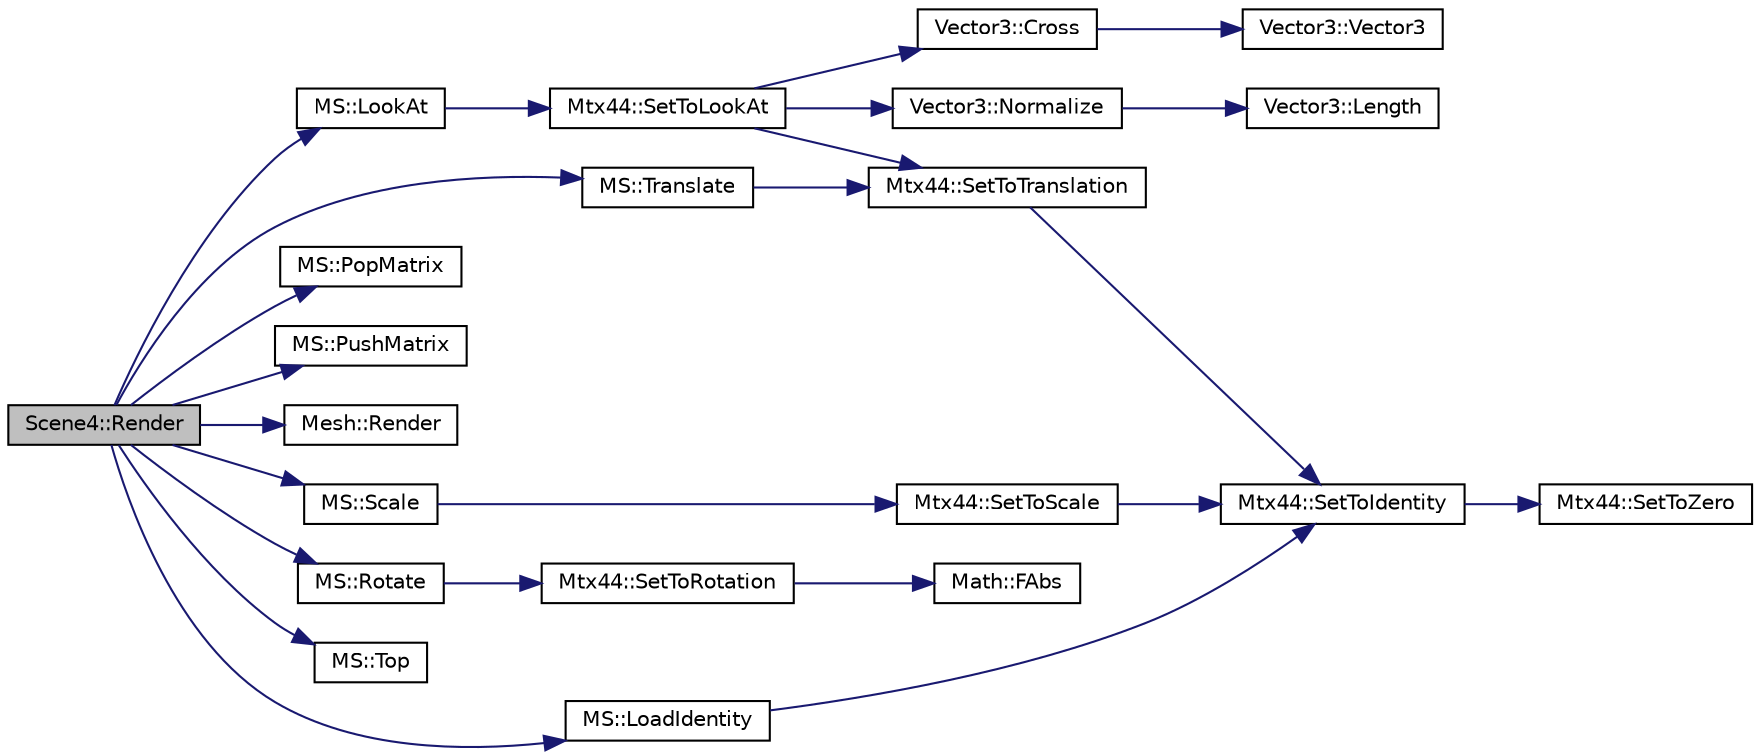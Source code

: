 digraph "Scene4::Render"
{
  bgcolor="transparent";
  edge [fontname="Helvetica",fontsize="10",labelfontname="Helvetica",labelfontsize="10"];
  node [fontname="Helvetica",fontsize="10",shape=record];
  rankdir="LR";
  Node1 [label="Scene4::Render",height=0.2,width=0.4,color="black", fillcolor="grey75", style="filled", fontcolor="black"];
  Node1 -> Node2 [color="midnightblue",fontsize="10",style="solid",fontname="Helvetica"];
  Node2 [label="MS::LoadIdentity",height=0.2,width=0.4,color="black",URL="$classMS.html#a77c5f7e4a21ea48dcf902a7ff6824a11",tooltip="Replace the top matrix with an identity matrix. "];
  Node2 -> Node3 [color="midnightblue",fontsize="10",style="solid",fontname="Helvetica"];
  Node3 [label="Mtx44::SetToIdentity",height=0.2,width=0.4,color="black",URL="$classMtx44.html#a3ac8a0afd66412e15e4246474b893da2",tooltip="Set the matrix to an identity matrix (1&#39;s along the diagonal) "];
  Node3 -> Node4 [color="midnightblue",fontsize="10",style="solid",fontname="Helvetica"];
  Node4 [label="Mtx44::SetToZero",height=0.2,width=0.4,color="black",URL="$classMtx44.html#a3aea63c08759ac98b8a4f23fdc0d6a28",tooltip="Set this matrix to zero. "];
  Node1 -> Node5 [color="midnightblue",fontsize="10",style="solid",fontname="Helvetica"];
  Node5 [label="MS::LookAt",height=0.2,width=0.4,color="black",URL="$classMS.html#a2638cd3249260877cc31329978fb6b38",tooltip="Setup lookat matrix and push to matrix stack. "];
  Node5 -> Node6 [color="midnightblue",fontsize="10",style="solid",fontname="Helvetica"];
  Node6 [label="Mtx44::SetToLookAt",height=0.2,width=0.4,color="black",URL="$classMtx44.html#a7c3d2d30d9ed5bfca2ba97d0e570930f",tooltip="Set matrix to be a lookat matrix. "];
  Node6 -> Node7 [color="midnightblue",fontsize="10",style="solid",fontname="Helvetica"];
  Node7 [label="Vector3::Cross",height=0.2,width=0.4,color="black",URL="$structVector3.html#aa1cdc5357009b47fe585ddd61e263aad",tooltip="Cross product of 2 vectors. "];
  Node7 -> Node8 [color="midnightblue",fontsize="10",style="solid",fontname="Helvetica"];
  Node8 [label="Vector3::Vector3",height=0.2,width=0.4,color="black",URL="$structVector3.html#afa5e0c801fc2c8a820a54ea99302fe08",tooltip="Vector3 default constructor. "];
  Node6 -> Node9 [color="midnightblue",fontsize="10",style="solid",fontname="Helvetica"];
  Node9 [label="Vector3::Normalize",height=0.2,width=0.4,color="black",URL="$structVector3.html#aaef4f25a38878a640ab4a48002a7eff8",tooltip="Normalize this vector and return a reference to it. "];
  Node9 -> Node10 [color="midnightblue",fontsize="10",style="solid",fontname="Helvetica"];
  Node10 [label="Vector3::Length",height=0.2,width=0.4,color="black",URL="$structVector3.html#a200024a8442329de9a625ed58ffe7075",tooltip="Return length of vector. "];
  Node6 -> Node11 [color="midnightblue",fontsize="10",style="solid",fontname="Helvetica"];
  Node11 [label="Mtx44::SetToTranslation",height=0.2,width=0.4,color="black",URL="$classMtx44.html#a0cc88cc5c648da14effba480c4d2ac70",tooltip="Set this matrix to a translation matrix with translation of (x, y, z) "];
  Node11 -> Node3 [color="midnightblue",fontsize="10",style="solid",fontname="Helvetica"];
  Node1 -> Node12 [color="midnightblue",fontsize="10",style="solid",fontname="Helvetica"];
  Node12 [label="MS::PopMatrix",height=0.2,width=0.4,color="black",URL="$classMS.html#aac22e39d0ac437fcb85403a9f0a7a25f",tooltip="Pop the top matrix on the matrix stack. "];
  Node1 -> Node13 [color="midnightblue",fontsize="10",style="solid",fontname="Helvetica"];
  Node13 [label="MS::PushMatrix",height=0.2,width=0.4,color="black",URL="$classMS.html#a9fb4fff5036f3f197b893f9a579c97b2",tooltip="Make a copy of the top matrix on the matrix stack and push it on top. "];
  Node1 -> Node14 [color="midnightblue",fontsize="10",style="solid",fontname="Helvetica"];
  Node14 [label="Mesh::Render",height=0.2,width=0.4,color="black",URL="$classMesh.html#a75e66bcd90c09492676a4cfe5b23c3af",tooltip="OpenGL render code. "];
  Node1 -> Node15 [color="midnightblue",fontsize="10",style="solid",fontname="Helvetica"];
  Node15 [label="MS::Rotate",height=0.2,width=0.4,color="black",URL="$classMS.html#a6ce592114042b920b648bca5519690cd",tooltip="Multiply the top matrix with a rotation matrix based on the following parameters. ..."];
  Node15 -> Node16 [color="midnightblue",fontsize="10",style="solid",fontname="Helvetica"];
  Node16 [label="Mtx44::SetToRotation",height=0.2,width=0.4,color="black",URL="$classMtx44.html#ac0587ffb5ff9fd58ad5768d28fc06574",tooltip="Set Matrix to a rotation matrix about arbitrary axis. "];
  Node16 -> Node17 [color="midnightblue",fontsize="10",style="solid",fontname="Helvetica"];
  Node17 [label="Math::FAbs",height=0.2,width=0.4,color="black",URL="$namespaceMath.html#ac91173ab2efdf7313fe7aaeb6cb44cf6"];
  Node1 -> Node18 [color="midnightblue",fontsize="10",style="solid",fontname="Helvetica"];
  Node18 [label="MS::Scale",height=0.2,width=0.4,color="black",URL="$classMS.html#a52109795de960e24663b315e9128533f",tooltip="Multiply the top matrix with a scale matrix based on the following parameters. "];
  Node18 -> Node19 [color="midnightblue",fontsize="10",style="solid",fontname="Helvetica"];
  Node19 [label="Mtx44::SetToScale",height=0.2,width=0.4,color="black",URL="$classMtx44.html#a04c49a922f8e8ffcb57a90c6ce955600",tooltip="Set this matrix to a scaling matrix with scale factors sx, sy and sz. "];
  Node19 -> Node3 [color="midnightblue",fontsize="10",style="solid",fontname="Helvetica"];
  Node1 -> Node20 [color="midnightblue",fontsize="10",style="solid",fontname="Helvetica"];
  Node20 [label="MS::Top",height=0.2,width=0.4,color="black",URL="$classMS.html#a21291d7fb488f63c589bdc9bd620ba58",tooltip="Return the top matrix on the matrix stack. "];
  Node1 -> Node21 [color="midnightblue",fontsize="10",style="solid",fontname="Helvetica"];
  Node21 [label="MS::Translate",height=0.2,width=0.4,color="black",URL="$classMS.html#a7e94a35ce566fe3ec49c92b6c4bb663a",tooltip="Multiply the top matrix with a translation matrix based on the following parameters. "];
  Node21 -> Node11 [color="midnightblue",fontsize="10",style="solid",fontname="Helvetica"];
}
